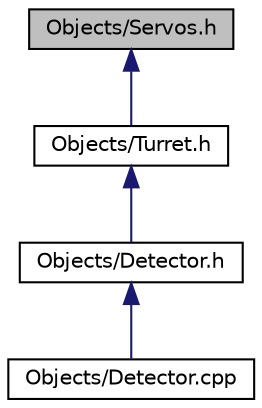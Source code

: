 digraph "Objects/Servos.h"
{
 // LATEX_PDF_SIZE
  edge [fontname="Helvetica",fontsize="10",labelfontname="Helvetica",labelfontsize="10"];
  node [fontname="Helvetica",fontsize="10",shape=record];
  Node1 [label="Objects/Servos.h",height=0.2,width=0.4,color="black", fillcolor="grey75", style="filled", fontcolor="black",tooltip="A class to control servos using PCA9685. This class allows to control servos using PCA9685 PWM driver..."];
  Node1 -> Node2 [dir="back",color="midnightblue",fontsize="10",style="solid"];
  Node2 [label="Objects/Turret.h",height=0.2,width=0.4,color="black", fillcolor="white", style="filled",URL="$Turret_8h.html",tooltip="Class definition for the Turret class."];
  Node2 -> Node3 [dir="back",color="midnightblue",fontsize="10",style="solid"];
  Node3 [label="Objects/Detector.h",height=0.2,width=0.4,color="black", fillcolor="white", style="filled",URL="$Detector_8h.html",tooltip="Header file containing the declaration of the Detector class."];
  Node3 -> Node4 [dir="back",color="midnightblue",fontsize="10",style="solid"];
  Node4 [label="Objects/Detector.cpp",height=0.2,width=0.4,color="black", fillcolor="white", style="filled",URL="$Detector_8cpp.html",tooltip="Header file containing the declaration of the Detector class."];
}
